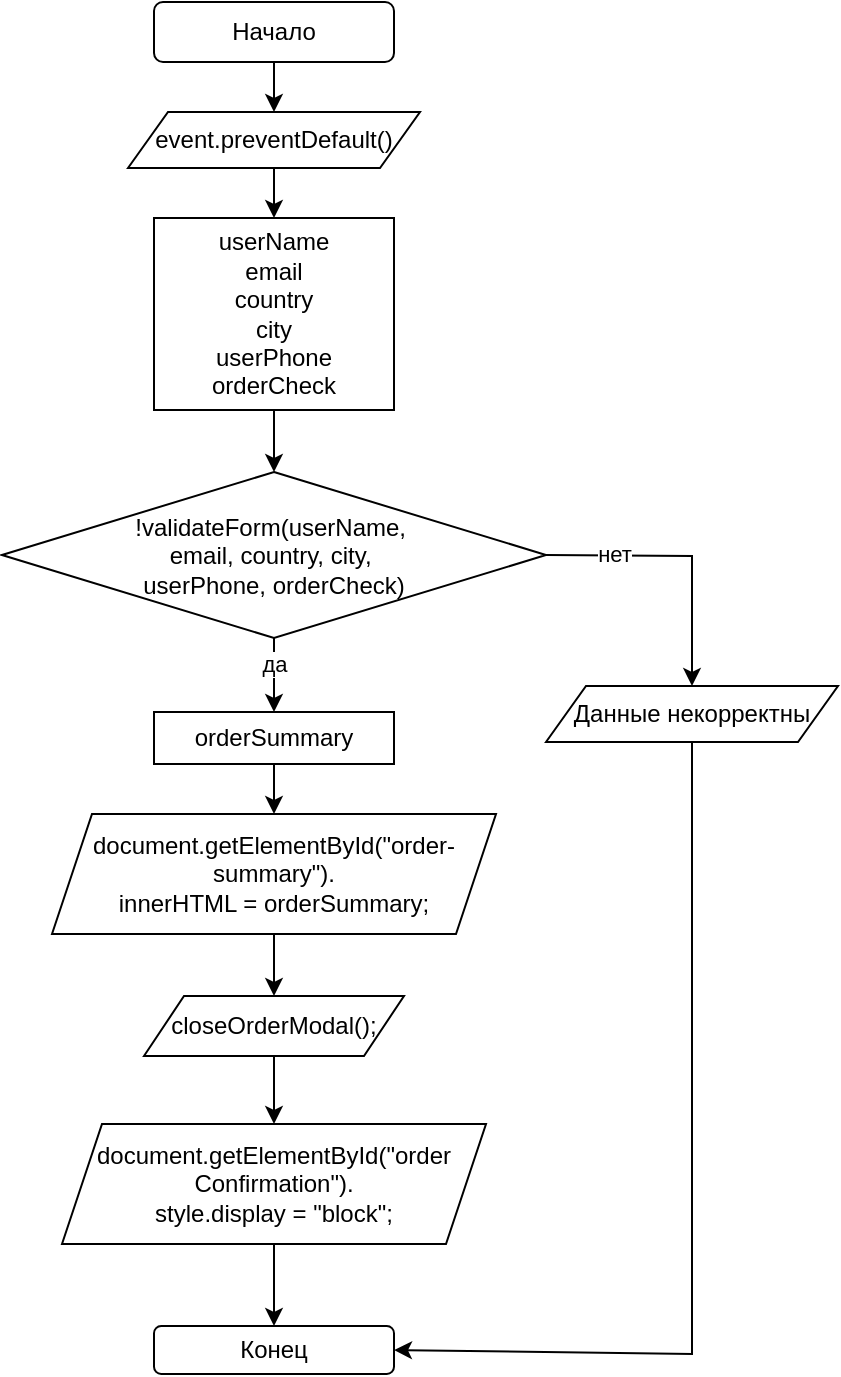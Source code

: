 <mxfile version="24.8.6">
  <diagram id="C5RBs43oDa-KdzZeNtuy" name="Page-1">
    <mxGraphModel dx="1195" dy="582" grid="0" gridSize="10" guides="1" tooltips="1" connect="1" arrows="1" fold="1" page="0" pageScale="1" pageWidth="827" pageHeight="1169" math="0" shadow="0">
      <root>
        <mxCell id="WIyWlLk6GJQsqaUBKTNV-0" />
        <mxCell id="WIyWlLk6GJQsqaUBKTNV-1" parent="WIyWlLk6GJQsqaUBKTNV-0" />
        <mxCell id="KPD7WIhBfHQQBYdd_jpJ-0" value="Начало" style="rounded=1;whiteSpace=wrap;html=1;" vertex="1" parent="WIyWlLk6GJQsqaUBKTNV-1">
          <mxGeometry x="350" y="260" width="120" height="30" as="geometry" />
        </mxCell>
        <mxCell id="KPD7WIhBfHQQBYdd_jpJ-5" value="" style="endArrow=classic;html=1;rounded=0;exitX=0.5;exitY=1;exitDx=0;exitDy=0;entryX=0.5;entryY=0;entryDx=0;entryDy=0;" edge="1" parent="WIyWlLk6GJQsqaUBKTNV-1" source="KPD7WIhBfHQQBYdd_jpJ-0">
          <mxGeometry width="50" height="50" relative="1" as="geometry">
            <mxPoint x="395" y="372" as="sourcePoint" />
            <mxPoint x="410" y="315" as="targetPoint" />
          </mxGeometry>
        </mxCell>
        <mxCell id="KPD7WIhBfHQQBYdd_jpJ-10" value="event.preventDefault()" style="shape=parallelogram;perimeter=parallelogramPerimeter;whiteSpace=wrap;html=1;fixedSize=1;" vertex="1" parent="WIyWlLk6GJQsqaUBKTNV-1">
          <mxGeometry x="337" y="315" width="146" height="28" as="geometry" />
        </mxCell>
        <mxCell id="KPD7WIhBfHQQBYdd_jpJ-11" value="userName&lt;br&gt;email&lt;br&gt;country&lt;br&gt;city&lt;br&gt;userPhone&lt;br&gt;orderCheck" style="rounded=0;whiteSpace=wrap;html=1;" vertex="1" parent="WIyWlLk6GJQsqaUBKTNV-1">
          <mxGeometry x="350" y="368" width="120" height="96" as="geometry" />
        </mxCell>
        <mxCell id="KPD7WIhBfHQQBYdd_jpJ-12" value="" style="endArrow=classic;html=1;rounded=0;exitX=0.5;exitY=1;exitDx=0;exitDy=0;entryX=0.5;entryY=0;entryDx=0;entryDy=0;" edge="1" parent="WIyWlLk6GJQsqaUBKTNV-1" source="KPD7WIhBfHQQBYdd_jpJ-10" target="KPD7WIhBfHQQBYdd_jpJ-11">
          <mxGeometry width="50" height="50" relative="1" as="geometry">
            <mxPoint x="455" y="408" as="sourcePoint" />
            <mxPoint x="505" y="358" as="targetPoint" />
          </mxGeometry>
        </mxCell>
        <mxCell id="KPD7WIhBfHQQBYdd_jpJ-13" value="!validateForm(userName,&amp;nbsp;&lt;div&gt;email, country, city,&amp;nbsp;&lt;/div&gt;&lt;div&gt;userPhone, orderCheck)&lt;/div&gt;" style="rhombus;whiteSpace=wrap;html=1;" vertex="1" parent="WIyWlLk6GJQsqaUBKTNV-1">
          <mxGeometry x="274" y="495" width="272" height="83" as="geometry" />
        </mxCell>
        <mxCell id="KPD7WIhBfHQQBYdd_jpJ-15" value="" style="endArrow=classic;html=1;rounded=0;exitX=0.5;exitY=1;exitDx=0;exitDy=0;entryX=0.5;entryY=0;entryDx=0;entryDy=0;" edge="1" parent="WIyWlLk6GJQsqaUBKTNV-1" source="KPD7WIhBfHQQBYdd_jpJ-11" target="KPD7WIhBfHQQBYdd_jpJ-13">
          <mxGeometry width="50" height="50" relative="1" as="geometry">
            <mxPoint x="455" y="474" as="sourcePoint" />
            <mxPoint x="505" y="424" as="targetPoint" />
          </mxGeometry>
        </mxCell>
        <mxCell id="KPD7WIhBfHQQBYdd_jpJ-16" value="Данные некорректны" style="shape=parallelogram;perimeter=parallelogramPerimeter;whiteSpace=wrap;html=1;fixedSize=1;" vertex="1" parent="WIyWlLk6GJQsqaUBKTNV-1">
          <mxGeometry x="546" y="602" width="146" height="28" as="geometry" />
        </mxCell>
        <mxCell id="KPD7WIhBfHQQBYdd_jpJ-17" value="" style="endArrow=classic;html=1;rounded=0;exitX=1;exitY=0.5;exitDx=0;exitDy=0;entryX=0.5;entryY=0;entryDx=0;entryDy=0;" edge="1" parent="WIyWlLk6GJQsqaUBKTNV-1" source="KPD7WIhBfHQQBYdd_jpJ-13" target="KPD7WIhBfHQQBYdd_jpJ-16">
          <mxGeometry width="50" height="50" relative="1" as="geometry">
            <mxPoint x="455" y="579" as="sourcePoint" />
            <mxPoint x="505" y="529" as="targetPoint" />
            <Array as="points">
              <mxPoint x="619" y="537" />
            </Array>
          </mxGeometry>
        </mxCell>
        <mxCell id="KPD7WIhBfHQQBYdd_jpJ-19" value="нет" style="edgeLabel;html=1;align=center;verticalAlign=middle;resizable=0;points=[];" vertex="1" connectable="0" parent="KPD7WIhBfHQQBYdd_jpJ-17">
          <mxGeometry x="-0.504" y="1" relative="1" as="geometry">
            <mxPoint as="offset" />
          </mxGeometry>
        </mxCell>
        <mxCell id="KPD7WIhBfHQQBYdd_jpJ-20" value="orderSummary" style="rounded=0;whiteSpace=wrap;html=1;" vertex="1" parent="WIyWlLk6GJQsqaUBKTNV-1">
          <mxGeometry x="350" y="615" width="120" height="26" as="geometry" />
        </mxCell>
        <mxCell id="KPD7WIhBfHQQBYdd_jpJ-21" value="" style="endArrow=classic;html=1;rounded=0;exitX=0.5;exitY=1;exitDx=0;exitDy=0;entryX=0.5;entryY=0;entryDx=0;entryDy=0;" edge="1" parent="WIyWlLk6GJQsqaUBKTNV-1" source="KPD7WIhBfHQQBYdd_jpJ-13" target="KPD7WIhBfHQQBYdd_jpJ-20">
          <mxGeometry width="50" height="50" relative="1" as="geometry">
            <mxPoint x="455" y="626" as="sourcePoint" />
            <mxPoint x="505" y="576" as="targetPoint" />
          </mxGeometry>
        </mxCell>
        <mxCell id="KPD7WIhBfHQQBYdd_jpJ-34" value="да" style="edgeLabel;html=1;align=center;verticalAlign=middle;resizable=0;points=[];" vertex="1" connectable="0" parent="KPD7WIhBfHQQBYdd_jpJ-21">
          <mxGeometry x="-0.458" relative="1" as="geometry">
            <mxPoint y="3" as="offset" />
          </mxGeometry>
        </mxCell>
        <mxCell id="KPD7WIhBfHQQBYdd_jpJ-22" value="document.getElementById(&quot;order-summary&quot;).&lt;div&gt;innerHTML = orderSummary;&lt;/div&gt;" style="shape=parallelogram;perimeter=parallelogramPerimeter;whiteSpace=wrap;html=1;fixedSize=1;" vertex="1" parent="WIyWlLk6GJQsqaUBKTNV-1">
          <mxGeometry x="299" y="666" width="222" height="60" as="geometry" />
        </mxCell>
        <mxCell id="KPD7WIhBfHQQBYdd_jpJ-23" value="" style="endArrow=classic;html=1;rounded=0;exitX=0.5;exitY=1;exitDx=0;exitDy=0;entryX=0.5;entryY=0;entryDx=0;entryDy=0;" edge="1" parent="WIyWlLk6GJQsqaUBKTNV-1" source="KPD7WIhBfHQQBYdd_jpJ-20" target="KPD7WIhBfHQQBYdd_jpJ-22">
          <mxGeometry width="50" height="50" relative="1" as="geometry">
            <mxPoint x="455" y="605" as="sourcePoint" />
            <mxPoint x="505" y="555" as="targetPoint" />
          </mxGeometry>
        </mxCell>
        <mxCell id="KPD7WIhBfHQQBYdd_jpJ-24" value="closeOrderModal();" style="shape=parallelogram;perimeter=parallelogramPerimeter;whiteSpace=wrap;html=1;fixedSize=1;" vertex="1" parent="WIyWlLk6GJQsqaUBKTNV-1">
          <mxGeometry x="345" y="757" width="130" height="30" as="geometry" />
        </mxCell>
        <mxCell id="KPD7WIhBfHQQBYdd_jpJ-25" value="" style="endArrow=classic;html=1;rounded=0;exitX=0.5;exitY=1;exitDx=0;exitDy=0;entryX=0.5;entryY=0;entryDx=0;entryDy=0;" edge="1" parent="WIyWlLk6GJQsqaUBKTNV-1" source="KPD7WIhBfHQQBYdd_jpJ-22" target="KPD7WIhBfHQQBYdd_jpJ-24">
          <mxGeometry width="50" height="50" relative="1" as="geometry">
            <mxPoint x="485" y="749" as="sourcePoint" />
            <mxPoint x="535" y="699" as="targetPoint" />
          </mxGeometry>
        </mxCell>
        <mxCell id="KPD7WIhBfHQQBYdd_jpJ-26" value="document.getElementById(&quot;order&lt;div&gt;Confirmation&quot;).&lt;div&gt;style.display = &quot;block&quot;;&lt;/div&gt;&lt;/div&gt;" style="shape=parallelogram;perimeter=parallelogramPerimeter;whiteSpace=wrap;html=1;fixedSize=1;" vertex="1" parent="WIyWlLk6GJQsqaUBKTNV-1">
          <mxGeometry x="304" y="821" width="212" height="60" as="geometry" />
        </mxCell>
        <mxCell id="KPD7WIhBfHQQBYdd_jpJ-27" value="" style="endArrow=classic;html=1;rounded=0;exitX=0.5;exitY=1;exitDx=0;exitDy=0;entryX=0.5;entryY=0;entryDx=0;entryDy=0;" edge="1" parent="WIyWlLk6GJQsqaUBKTNV-1" source="KPD7WIhBfHQQBYdd_jpJ-24" target="KPD7WIhBfHQQBYdd_jpJ-26">
          <mxGeometry width="50" height="50" relative="1" as="geometry">
            <mxPoint x="485" y="840" as="sourcePoint" />
            <mxPoint x="535" y="790" as="targetPoint" />
          </mxGeometry>
        </mxCell>
        <mxCell id="KPD7WIhBfHQQBYdd_jpJ-29" value="Конец" style="rounded=1;whiteSpace=wrap;html=1;" vertex="1" parent="WIyWlLk6GJQsqaUBKTNV-1">
          <mxGeometry x="350" y="922" width="120" height="24" as="geometry" />
        </mxCell>
        <mxCell id="KPD7WIhBfHQQBYdd_jpJ-30" value="" style="endArrow=classic;html=1;rounded=0;exitX=0.5;exitY=1;exitDx=0;exitDy=0;entryX=0.5;entryY=0;entryDx=0;entryDy=0;" edge="1" parent="WIyWlLk6GJQsqaUBKTNV-1" source="KPD7WIhBfHQQBYdd_jpJ-26" target="KPD7WIhBfHQQBYdd_jpJ-29">
          <mxGeometry width="50" height="50" relative="1" as="geometry">
            <mxPoint x="485" y="769" as="sourcePoint" />
            <mxPoint x="535" y="719" as="targetPoint" />
          </mxGeometry>
        </mxCell>
        <mxCell id="KPD7WIhBfHQQBYdd_jpJ-33" value="" style="endArrow=classic;html=1;rounded=0;exitX=0.5;exitY=1;exitDx=0;exitDy=0;entryX=1;entryY=0.5;entryDx=0;entryDy=0;" edge="1" parent="WIyWlLk6GJQsqaUBKTNV-1" source="KPD7WIhBfHQQBYdd_jpJ-16" target="KPD7WIhBfHQQBYdd_jpJ-29">
          <mxGeometry width="50" height="50" relative="1" as="geometry">
            <mxPoint x="485" y="769" as="sourcePoint" />
            <mxPoint x="535" y="719" as="targetPoint" />
            <Array as="points">
              <mxPoint x="619" y="936" />
            </Array>
          </mxGeometry>
        </mxCell>
      </root>
    </mxGraphModel>
  </diagram>
</mxfile>
